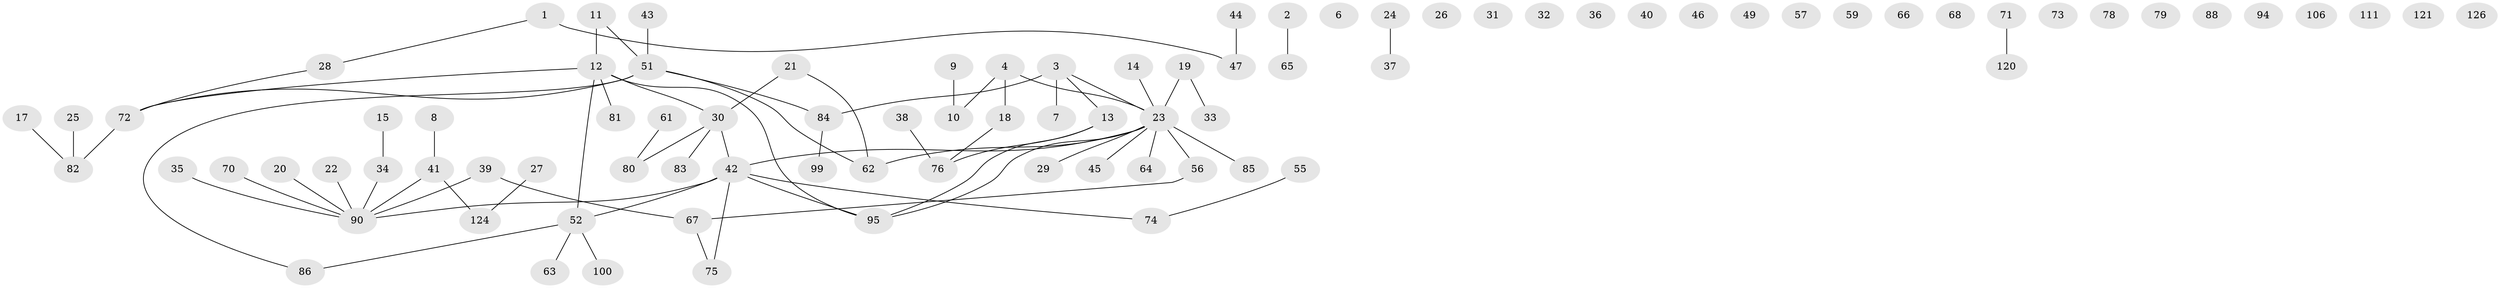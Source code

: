 // original degree distribution, {2: 0.23015873015873015, 3: 0.1746031746031746, 4: 0.07142857142857142, 0: 0.15873015873015872, 1: 0.31746031746031744, 5: 0.047619047619047616}
// Generated by graph-tools (version 1.1) at 2025/16/03/04/25 18:16:32]
// undirected, 88 vertices, 75 edges
graph export_dot {
graph [start="1"]
  node [color=gray90,style=filled];
  1;
  2 [super="+96+48"];
  3 [super="+5"];
  4 [super="+107+113"];
  6;
  7;
  8;
  9 [super="+92"];
  10;
  11 [super="+16"];
  12 [super="+89+125"];
  13;
  14;
  15 [super="+110+112"];
  17;
  18;
  19;
  20;
  21;
  22;
  23 [super="+58"];
  24;
  25 [super="+87"];
  26;
  27;
  28;
  29;
  30;
  31;
  32;
  33;
  34;
  35;
  36;
  37;
  38;
  39;
  40;
  41;
  42 [super="+54"];
  43;
  44;
  45;
  46 [super="+50"];
  47;
  49;
  51 [super="+53"];
  52 [super="+60"];
  55;
  56 [super="+97"];
  57;
  59;
  61;
  62 [super="+77"];
  63;
  64;
  65;
  66;
  67;
  68;
  70;
  71;
  72 [super="+122+103"];
  73;
  74;
  75;
  76 [super="+104"];
  78;
  79;
  80;
  81;
  82;
  83;
  84;
  85;
  86;
  88;
  90 [super="+98+117"];
  94;
  95;
  99 [super="+108"];
  100;
  106;
  111;
  120;
  121;
  124;
  126;
  1 -- 28;
  1 -- 47;
  2 -- 65;
  3 -- 13;
  3 -- 84;
  3 -- 7 [weight=2];
  3 -- 23;
  4 -- 10;
  4 -- 23;
  4 -- 18;
  8 -- 41;
  9 -- 10;
  11 -- 12;
  11 -- 51;
  12 -- 81;
  12 -- 30;
  12 -- 95;
  12 -- 72;
  12 -- 52 [weight=2];
  13 -- 95;
  13 -- 76;
  14 -- 23;
  15 -- 34;
  17 -- 82;
  18 -- 76;
  19 -- 33;
  19 -- 23;
  20 -- 90;
  21 -- 30;
  21 -- 62;
  22 -- 90;
  23 -- 42;
  23 -- 85;
  23 -- 64;
  23 -- 45;
  23 -- 56;
  23 -- 29;
  23 -- 95;
  23 -- 62;
  24 -- 37;
  25 -- 82;
  27 -- 124;
  28 -- 72;
  30 -- 42;
  30 -- 80;
  30 -- 83;
  34 -- 90;
  35 -- 90;
  38 -- 76;
  39 -- 67;
  39 -- 90;
  41 -- 90;
  41 -- 124;
  42 -- 52;
  42 -- 95;
  42 -- 90;
  42 -- 75;
  42 -- 74;
  43 -- 51;
  44 -- 47;
  51 -- 84;
  51 -- 86;
  51 -- 72;
  51 -- 62;
  52 -- 63;
  52 -- 100;
  52 -- 86;
  55 -- 74;
  56 -- 67;
  61 -- 80;
  67 -- 75;
  70 -- 90;
  71 -- 120;
  72 -- 82;
  84 -- 99;
}
